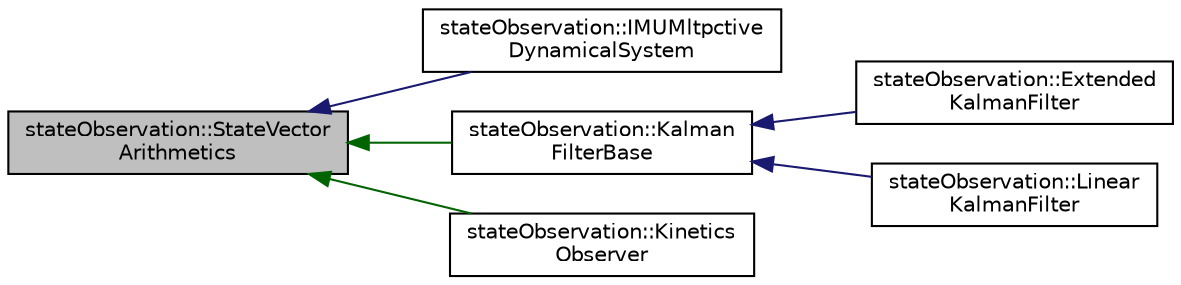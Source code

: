 digraph "stateObservation::StateVectorArithmetics"
{
 // LATEX_PDF_SIZE
  edge [fontname="Helvetica",fontsize="10",labelfontname="Helvetica",labelfontsize="10"];
  node [fontname="Helvetica",fontsize="10",shape=record];
  rankdir="LR";
  Node1 [label="stateObservation::StateVector\lArithmetics",height=0.2,width=0.4,color="black", fillcolor="grey75", style="filled", fontcolor="black",tooltip="This class is used to customize the way the difference between measurements, the state update functio..."];
  Node1 -> Node2 [dir="back",color="midnightblue",fontsize="10",style="solid",fontname="Helvetica"];
  Node2 [label="stateObservation::IMUMltpctive\lDynamicalSystem",height=0.2,width=0.4,color="black", fillcolor="white", style="filled",URL="$classstateObservation_1_1IMUMltpctiveDynamicalSystem.html",tooltip="The class is an implementation of the dynamical system defined by an inertial measurement unit (IMU) ..."];
  Node1 -> Node3 [dir="back",color="darkgreen",fontsize="10",style="solid",fontname="Helvetica"];
  Node3 [label="stateObservation::Kalman\lFilterBase",height=0.2,width=0.4,color="black", fillcolor="white", style="filled",URL="$classstateObservation_1_1KalmanFilterBase.html",tooltip="It mostly implements the equations of Kalman filtering It is suitablle by derivation to be used incas..."];
  Node3 -> Node4 [dir="back",color="midnightblue",fontsize="10",style="solid",fontname="Helvetica"];
  Node4 [label="stateObservation::Extended\lKalmanFilter",height=0.2,width=0.4,color="black", fillcolor="white", style="filled",URL="$classstateObservation_1_1ExtendedKalmanFilter.html",tooltip=" "];
  Node3 -> Node5 [dir="back",color="midnightblue",fontsize="10",style="solid",fontname="Helvetica"];
  Node5 [label="stateObservation::Linear\lKalmanFilter",height=0.2,width=0.4,color="black", fillcolor="white", style="filled",URL="$classstateObservation_1_1LinearKalmanFilter.html",tooltip="The class of a Linear Kalman filter."];
  Node1 -> Node6 [dir="back",color="darkgreen",fontsize="10",style="solid",fontname="Helvetica"];
  Node6 [label="stateObservation::Kinetics\lObserver",height=0.2,width=0.4,color="black", fillcolor="white", style="filled",URL="$classstateObservation_1_1KineticsObserver.html",tooltip="This observer estimates the kinematics, the external forces, the bias on the gyrometers measurements,..."];
}
